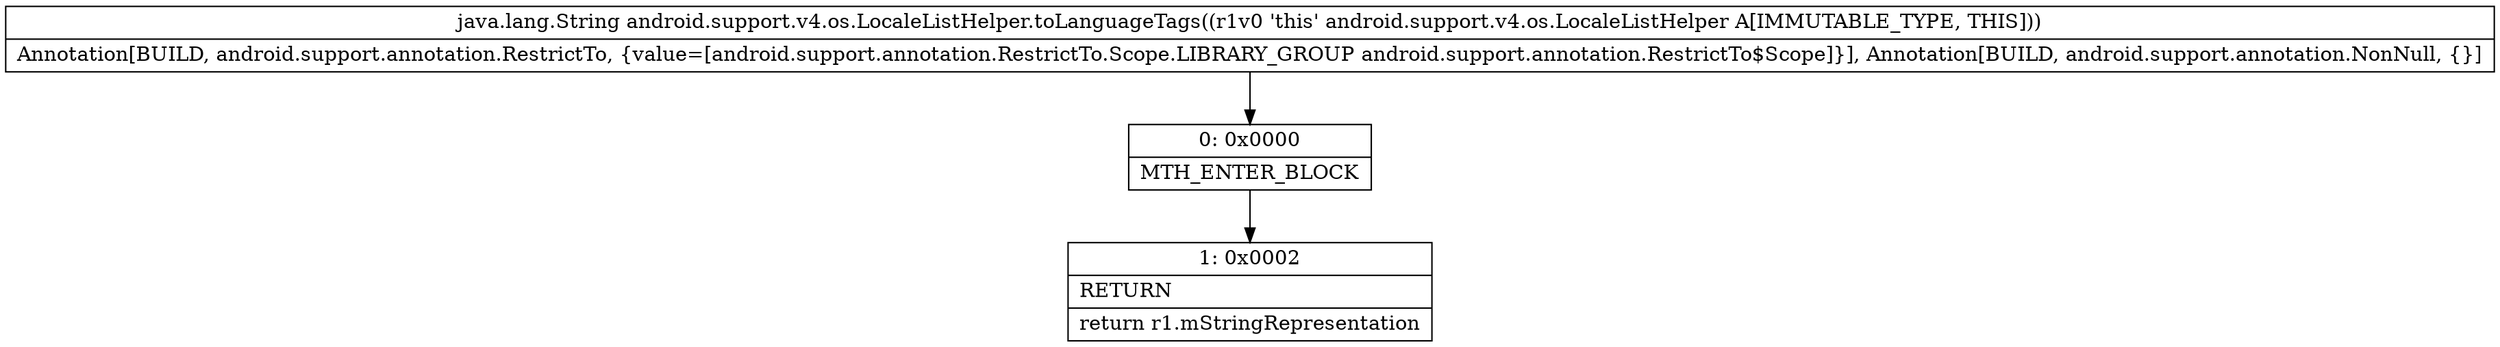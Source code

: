 digraph "CFG forandroid.support.v4.os.LocaleListHelper.toLanguageTags()Ljava\/lang\/String;" {
Node_0 [shape=record,label="{0\:\ 0x0000|MTH_ENTER_BLOCK\l}"];
Node_1 [shape=record,label="{1\:\ 0x0002|RETURN\l|return r1.mStringRepresentation\l}"];
MethodNode[shape=record,label="{java.lang.String android.support.v4.os.LocaleListHelper.toLanguageTags((r1v0 'this' android.support.v4.os.LocaleListHelper A[IMMUTABLE_TYPE, THIS]))  | Annotation[BUILD, android.support.annotation.RestrictTo, \{value=[android.support.annotation.RestrictTo.Scope.LIBRARY_GROUP android.support.annotation.RestrictTo$Scope]\}], Annotation[BUILD, android.support.annotation.NonNull, \{\}]\l}"];
MethodNode -> Node_0;
Node_0 -> Node_1;
}

